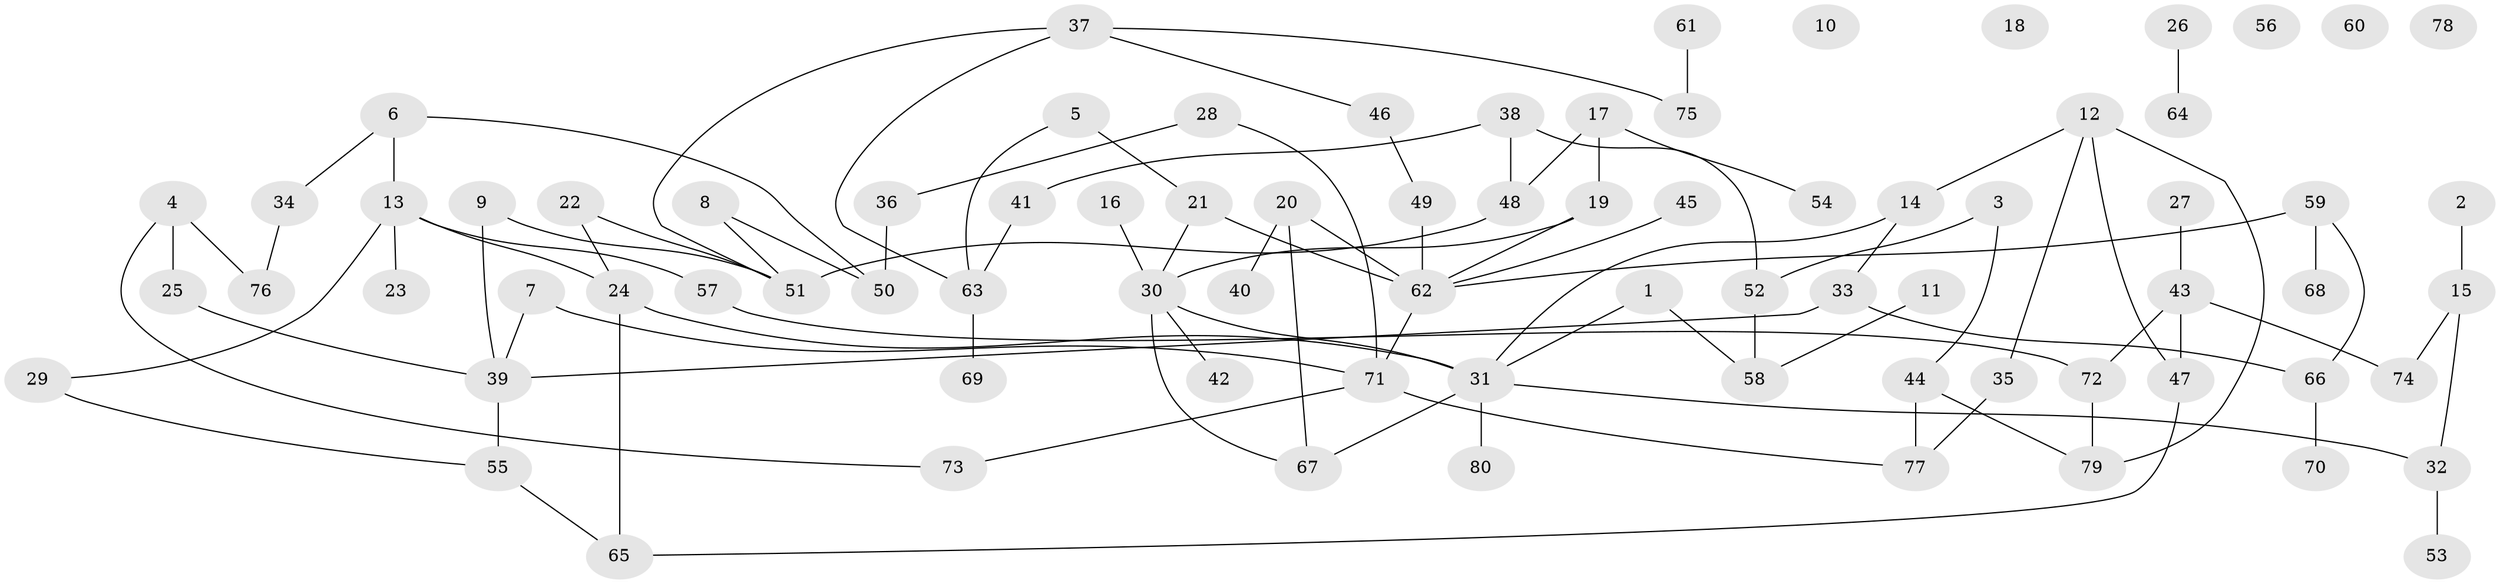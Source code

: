 // coarse degree distribution, {3: 0.2962962962962963, 2: 0.2962962962962963, 7: 0.037037037037037035, 6: 0.1111111111111111, 5: 0.14814814814814814, 4: 0.07407407407407407, 1: 0.037037037037037035}
// Generated by graph-tools (version 1.1) at 2025/48/03/04/25 22:48:33]
// undirected, 80 vertices, 97 edges
graph export_dot {
  node [color=gray90,style=filled];
  1;
  2;
  3;
  4;
  5;
  6;
  7;
  8;
  9;
  10;
  11;
  12;
  13;
  14;
  15;
  16;
  17;
  18;
  19;
  20;
  21;
  22;
  23;
  24;
  25;
  26;
  27;
  28;
  29;
  30;
  31;
  32;
  33;
  34;
  35;
  36;
  37;
  38;
  39;
  40;
  41;
  42;
  43;
  44;
  45;
  46;
  47;
  48;
  49;
  50;
  51;
  52;
  53;
  54;
  55;
  56;
  57;
  58;
  59;
  60;
  61;
  62;
  63;
  64;
  65;
  66;
  67;
  68;
  69;
  70;
  71;
  72;
  73;
  74;
  75;
  76;
  77;
  78;
  79;
  80;
  1 -- 31;
  1 -- 58;
  2 -- 15;
  3 -- 44;
  3 -- 52;
  4 -- 25;
  4 -- 73;
  4 -- 76;
  5 -- 21;
  5 -- 63;
  6 -- 13;
  6 -- 34;
  6 -- 50;
  7 -- 39;
  7 -- 71;
  8 -- 50;
  8 -- 51;
  9 -- 39;
  9 -- 51;
  11 -- 58;
  12 -- 14;
  12 -- 35;
  12 -- 47;
  12 -- 79;
  13 -- 23;
  13 -- 24;
  13 -- 29;
  13 -- 57;
  14 -- 31;
  14 -- 33;
  15 -- 32;
  15 -- 74;
  16 -- 30;
  17 -- 19;
  17 -- 48;
  17 -- 54;
  19 -- 30;
  19 -- 62;
  20 -- 40;
  20 -- 62;
  20 -- 67;
  21 -- 30;
  21 -- 62;
  22 -- 24;
  22 -- 51;
  24 -- 31;
  24 -- 65;
  25 -- 39;
  26 -- 64;
  27 -- 43;
  28 -- 36;
  28 -- 71;
  29 -- 55;
  30 -- 31;
  30 -- 42;
  30 -- 67;
  31 -- 32;
  31 -- 67;
  31 -- 80;
  32 -- 53;
  33 -- 39;
  33 -- 66;
  34 -- 76;
  35 -- 77;
  36 -- 50;
  37 -- 46;
  37 -- 51;
  37 -- 63;
  37 -- 75;
  38 -- 41;
  38 -- 48;
  38 -- 52;
  39 -- 55;
  41 -- 63;
  43 -- 47;
  43 -- 72;
  43 -- 74;
  44 -- 77;
  44 -- 79;
  45 -- 62;
  46 -- 49;
  47 -- 65;
  48 -- 51;
  49 -- 62;
  52 -- 58;
  55 -- 65;
  57 -- 72;
  59 -- 62;
  59 -- 66;
  59 -- 68;
  61 -- 75;
  62 -- 71;
  63 -- 69;
  66 -- 70;
  71 -- 73;
  71 -- 77;
  72 -- 79;
}
